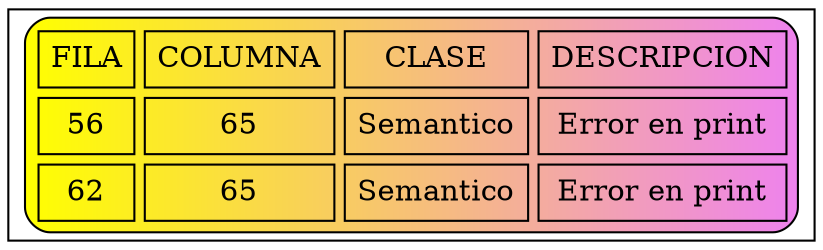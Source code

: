 digraph G{
node [shape=record];
a0 [label=<<TABLE border="1" cellspacing="5" cellpadding="5" style="rounded" bgcolor="yellow:violet">
"<TR><TD>FILA</TD><TD>COLUMNA</TD><TD>CLASE</TD><TD>DESCRIPCION</TD></TR>
<TR><TD>56</TD><TD>65</TD><TD>Semantico</TD><TD>Error en print</TD></TR>
<TR><TD>62</TD><TD>65</TD><TD>Semantico</TD><TD>Error en print</TD></TR>
</TABLE>>];
}